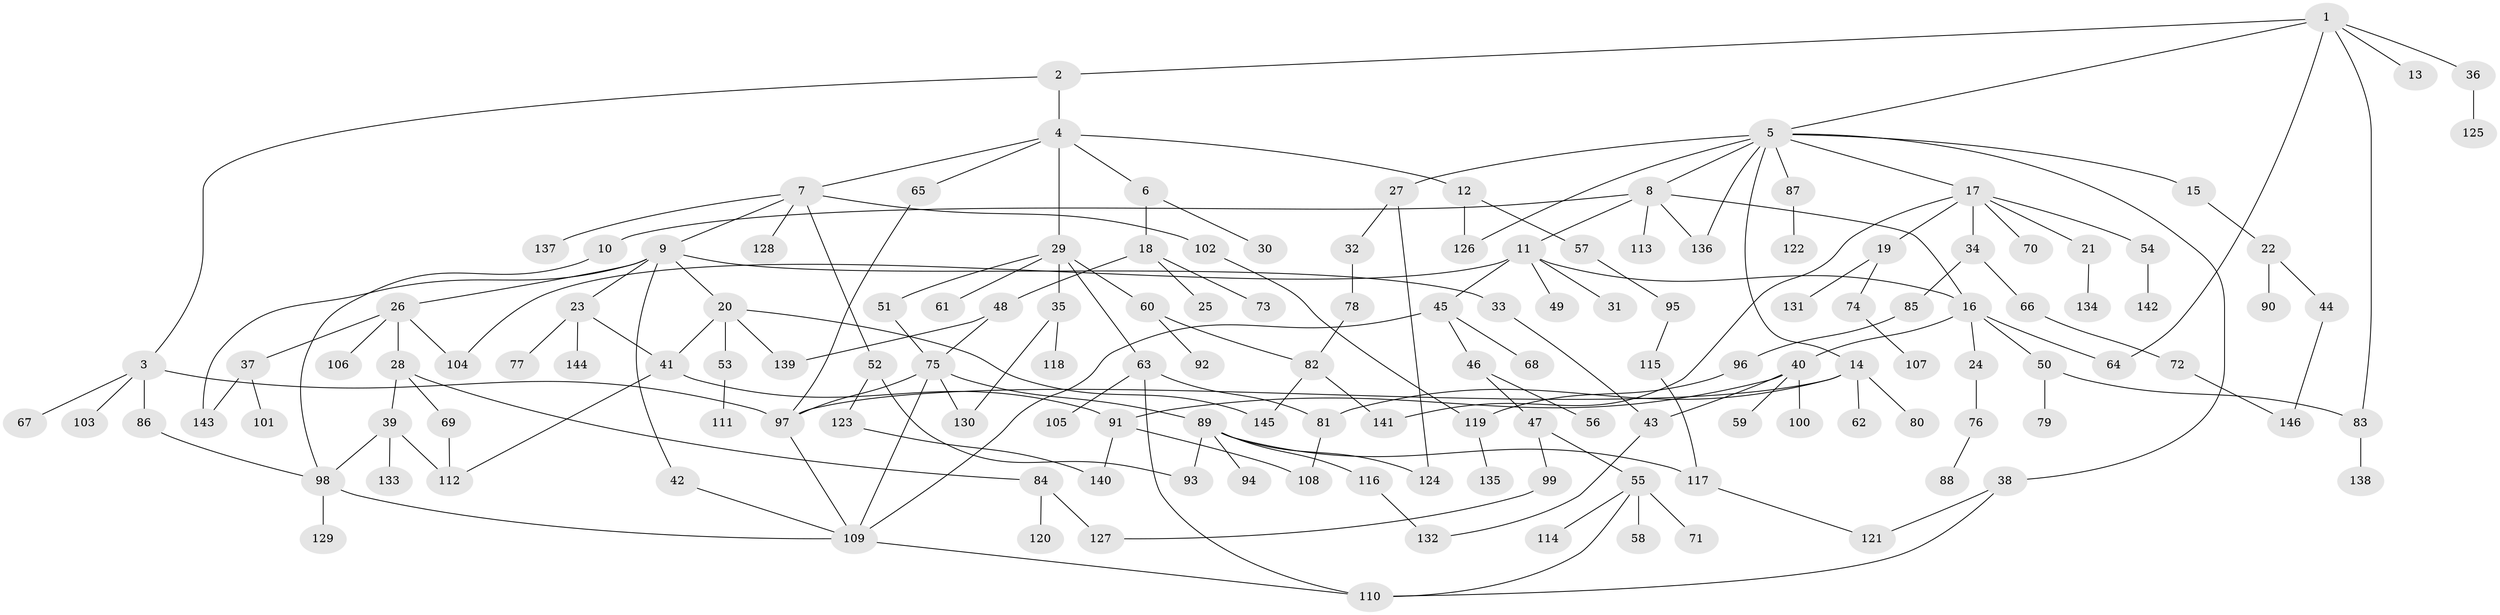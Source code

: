 // Generated by graph-tools (version 1.1) at 2025/25/03/09/25 03:25:28]
// undirected, 146 vertices, 186 edges
graph export_dot {
graph [start="1"]
  node [color=gray90,style=filled];
  1;
  2;
  3;
  4;
  5;
  6;
  7;
  8;
  9;
  10;
  11;
  12;
  13;
  14;
  15;
  16;
  17;
  18;
  19;
  20;
  21;
  22;
  23;
  24;
  25;
  26;
  27;
  28;
  29;
  30;
  31;
  32;
  33;
  34;
  35;
  36;
  37;
  38;
  39;
  40;
  41;
  42;
  43;
  44;
  45;
  46;
  47;
  48;
  49;
  50;
  51;
  52;
  53;
  54;
  55;
  56;
  57;
  58;
  59;
  60;
  61;
  62;
  63;
  64;
  65;
  66;
  67;
  68;
  69;
  70;
  71;
  72;
  73;
  74;
  75;
  76;
  77;
  78;
  79;
  80;
  81;
  82;
  83;
  84;
  85;
  86;
  87;
  88;
  89;
  90;
  91;
  92;
  93;
  94;
  95;
  96;
  97;
  98;
  99;
  100;
  101;
  102;
  103;
  104;
  105;
  106;
  107;
  108;
  109;
  110;
  111;
  112;
  113;
  114;
  115;
  116;
  117;
  118;
  119;
  120;
  121;
  122;
  123;
  124;
  125;
  126;
  127;
  128;
  129;
  130;
  131;
  132;
  133;
  134;
  135;
  136;
  137;
  138;
  139;
  140;
  141;
  142;
  143;
  144;
  145;
  146;
  1 -- 2;
  1 -- 5;
  1 -- 13;
  1 -- 36;
  1 -- 83;
  1 -- 64;
  2 -- 3;
  2 -- 4;
  3 -- 67;
  3 -- 86;
  3 -- 97;
  3 -- 103;
  4 -- 6;
  4 -- 7;
  4 -- 12;
  4 -- 29;
  4 -- 65;
  5 -- 8;
  5 -- 14;
  5 -- 15;
  5 -- 17;
  5 -- 27;
  5 -- 38;
  5 -- 87;
  5 -- 126;
  5 -- 136;
  6 -- 18;
  6 -- 30;
  7 -- 9;
  7 -- 52;
  7 -- 102;
  7 -- 128;
  7 -- 137;
  8 -- 10;
  8 -- 11;
  8 -- 113;
  8 -- 136;
  8 -- 16;
  9 -- 20;
  9 -- 23;
  9 -- 26;
  9 -- 33;
  9 -- 42;
  9 -- 143;
  10 -- 98;
  11 -- 16;
  11 -- 31;
  11 -- 45;
  11 -- 49;
  11 -- 104;
  12 -- 57;
  12 -- 126;
  14 -- 62;
  14 -- 80;
  14 -- 81;
  14 -- 97;
  15 -- 22;
  16 -- 24;
  16 -- 40;
  16 -- 50;
  16 -- 64;
  17 -- 19;
  17 -- 21;
  17 -- 34;
  17 -- 54;
  17 -- 70;
  17 -- 141;
  18 -- 25;
  18 -- 48;
  18 -- 73;
  19 -- 74;
  19 -- 131;
  20 -- 53;
  20 -- 139;
  20 -- 145;
  20 -- 41;
  21 -- 134;
  22 -- 44;
  22 -- 90;
  23 -- 41;
  23 -- 77;
  23 -- 144;
  24 -- 76;
  26 -- 28;
  26 -- 37;
  26 -- 104;
  26 -- 106;
  27 -- 32;
  27 -- 124;
  28 -- 39;
  28 -- 69;
  28 -- 84;
  29 -- 35;
  29 -- 51;
  29 -- 60;
  29 -- 61;
  29 -- 63;
  32 -- 78;
  33 -- 43;
  34 -- 66;
  34 -- 85;
  35 -- 118;
  35 -- 130;
  36 -- 125;
  37 -- 101;
  37 -- 143;
  38 -- 121;
  38 -- 110;
  39 -- 112;
  39 -- 133;
  39 -- 98;
  40 -- 43;
  40 -- 59;
  40 -- 100;
  40 -- 91;
  41 -- 91;
  41 -- 112;
  42 -- 109;
  43 -- 132;
  44 -- 146;
  45 -- 46;
  45 -- 68;
  45 -- 109;
  46 -- 47;
  46 -- 56;
  47 -- 55;
  47 -- 99;
  48 -- 75;
  48 -- 139;
  50 -- 79;
  50 -- 83;
  51 -- 75;
  52 -- 93;
  52 -- 123;
  53 -- 111;
  54 -- 142;
  55 -- 58;
  55 -- 71;
  55 -- 114;
  55 -- 110;
  57 -- 95;
  60 -- 82;
  60 -- 92;
  63 -- 81;
  63 -- 105;
  63 -- 110;
  65 -- 97;
  66 -- 72;
  69 -- 112;
  72 -- 146;
  74 -- 107;
  75 -- 89;
  75 -- 109;
  75 -- 130;
  75 -- 97;
  76 -- 88;
  78 -- 82;
  81 -- 108;
  82 -- 141;
  82 -- 145;
  83 -- 138;
  84 -- 120;
  84 -- 127;
  85 -- 96;
  86 -- 98;
  87 -- 122;
  89 -- 94;
  89 -- 116;
  89 -- 117;
  89 -- 124;
  89 -- 93;
  91 -- 108;
  91 -- 140;
  95 -- 115;
  96 -- 119;
  97 -- 109;
  98 -- 129;
  98 -- 109;
  99 -- 127;
  102 -- 119;
  109 -- 110;
  115 -- 117;
  116 -- 132;
  117 -- 121;
  119 -- 135;
  123 -- 140;
}
